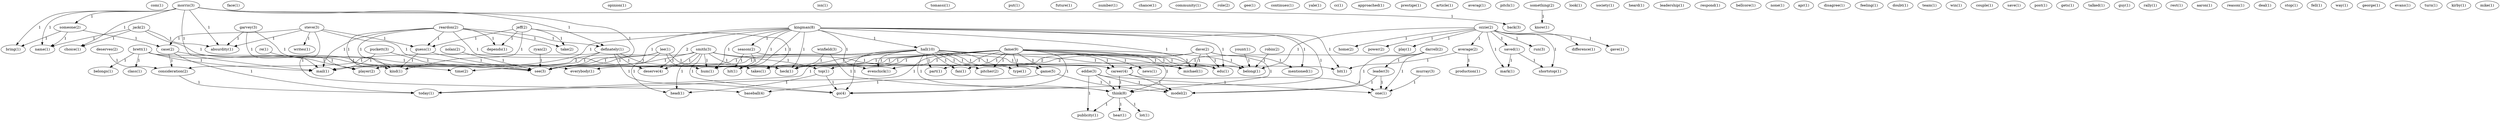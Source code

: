 digraph G {
  com [ label="com(1)" ];
  ozzie [ label="ozzie(1)" ];
  home [ label="home(2)" ];
  power [ label="power(2)" ];
  average [ label="average(2)" ];
  play [ label="play(1)" ];
  saved [ label="saved(1)" ];
  mark [ label="mark(1)" ];
  shortstop [ label="shortstop(1)" ];
  run [ label="run(3)" ];
  difference [ label="difference(1)" ];
  gave [ label="gave(1)" ];
  belong [ label="belong(1)" ];
  morris [ label="morris(3)" ];
  someone [ label="someone(2)" ];
  back [ label="back(3)" ];
  definately [ label="definately(1)" ];
  bring [ label="bring(1)" ];
  mail [ label="mail(1)" ];
  absurdity [ label="absurdity(1)" ];
  name [ label="name(1)" ];
  choice [ label="choice(1)" ];
  see [ label="see(3)" ];
  face [ label="face(1)" ];
  opinion [ label="opinion(1)" ];
  isn [ label="isn(1)" ];
  tomassi [ label="tomassi(1)" ];
  put [ label="put(1)" ];
  future [ label="future(1)" ];
  number [ label="number(1)" ];
  deserves [ label="deserves(2)" ];
  consideration [ label="consideration(2)" ];
  case [ label="case(2)" ];
  steve [ label="steve(3)" ];
  guess [ label="guess(1)" ];
  writes [ label="writes(1)" ];
  baseball [ label="baseball(4)" ];
  chance [ label="chance(1)" ];
  community [ label="community(1)" ];
  role [ label="role(2)" ];
  gee [ label="gee(1)" ];
  everybody [ label="everybody(1)" ];
  today [ label="today(1)" ];
  production [ label="production(1)" ];
  bit [ label="bit(1)" ];
  jeff [ label="jeff(2)" ];
  depends [ label="depends(1)" ];
  take [ label="take(2)" ];
  takes [ label="takes(1)" ];
  kind [ label="kind(1)" ];
  continues [ label="continues(1)" ];
  yale [ label="yale(1)" ];
  reardon [ label="reardon(1)" ];
  go [ label="go(4)" ];
  deserve [ label="deserve(4)" ];
  career [ label="career(4)" ];
  time [ label="time(2)" ];
  cc [ label="cc(1)" ];
  jack [ label="jack(2)" ];
  approached [ label="approached(1)" ];
  prestige [ label="prestige(1)" ];
  article [ label="article(1)" ];
  brett [ label="brett(1)" ];
  class [ label="class(1)" ];
  belongs [ label="belongs(1)" ];
  player [ label="player(2)" ];
  averag [ label="averag(1)" ];
  pitch [ label="pitch(1)" ];
  smith [ label="smith(3)" ];
  top [ label="top(1)" ];
  head [ label="head(1)" ];
  hum [ label="hum(1)" ];
  heck [ label="heck(1)" ];
  something [ label="something(2)" ];
  know [ label="know(1)" ];
  look [ label="look(1)" ];
  society [ label="society(1)" ];
  heard [ label="heard(1)" ];
  fame [ label="fame(9)" ];
  news [ label="news(1)" ];
  evenchick [ label="evenchick(1)" ];
  michael [ label="michael(1)" ];
  edu [ label="edu(1)" ];
  part [ label="part(1)" ];
  game [ label="game(5)" ];
  type [ label="type(1)" ];
  pitcher [ label="pitcher(2)" ];
  think [ label="think(8)" ];
  fan [ label="fan(1)" ];
  leadership [ label="leadership(1)" ];
  respond [ label="respond(1)" ];
  kingman [ label="kingman(8)" ];
  hall [ label="hall(10)" ];
  season [ label="season(2)" ];
  hit [ label="hit(1)" ];
  hit [ label="hit(1)" ];
  mentioned [ label="mentioned(1)" ];
  puckett [ label="puckett(3)" ];
  bellcore [ label="bellcore(1)" ];
  none [ label="none(1)" ];
  apr [ label="apr(1)" ];
  darrell [ label="darrell(2)" ];
  leader [ label="leader(3)" ];
  model [ label="model(2)" ];
  one [ label="one(1)" ];
  disagree [ label="disagree(1)" ];
  feeling [ label="feeling(1)" ];
  doubt [ label="doubt(1)" ];
  garvey [ label="garvey(3)" ];
  dave [ label="dave(1)" ];
  team [ label="team(1)" ];
  lee [ label="lee(1)" ];
  win [ label="win(1)" ];
  couple [ label="couple(1)" ];
  save [ label="save(1)" ];
  post [ label="post(1)" ];
  gets [ label="gets(1)" ];
  yount [ label="yount(1)" ];
  re [ label="re(1)" ];
  robin [ label="robin(2)" ];
  brett [ label="brett(1)" ];
  nolan [ label="nolan(2)" ];
  talked [ label="talked(1)" ];
  guy [ label="guy(1)" ];
  rally [ label="rally(1)" ];
  eddie [ label="eddie(3)" ];
  publicity [ label="publicity(1)" ];
  reardon [ label="reardon(2)" ];
  rest [ label="rest(1)" ];
  aaron [ label="aaron(1)" ];
  winfield [ label="winfield(3)" ];
  reason [ label="reason(1)" ];
  murray [ label="murray(3)" ];
  ryan [ label="ryan(2)" ];
  deal [ label="deal(1)" ];
  stop [ label="stop(1)" ];
  fell [ label="fell(1)" ];
  way [ label="way(1)" ];
  ozzie [ label="ozzie(2)" ];
  lee [ label="lee(1)" ];
  george [ label="george(1)" ];
  evans [ label="evans(1)" ];
  turn [ label="turn(1)" ];
  hear [ label="hear(1)" ];
  lot [ label="lot(1)" ];
  kirby [ label="kirby(1)" ];
  mike [ label="mike(1)" ];
  dave [ label="dave(2)" ];
  ozzie -> home [ label="1" ];
  ozzie -> power [ label="1" ];
  ozzie -> average [ label="1" ];
  ozzie -> play [ label="1" ];
  ozzie -> saved [ label="1" ];
  ozzie -> mark [ label="1" ];
  ozzie -> shortstop [ label="1" ];
  ozzie -> run [ label="1" ];
  ozzie -> difference [ label="1" ];
  ozzie -> gave [ label="1" ];
  ozzie -> belong [ label="1" ];
  morris -> someone [ label="1" ];
  morris -> back [ label="1" ];
  morris -> definately [ label="1" ];
  morris -> bring [ label="1" ];
  morris -> mail [ label="1" ];
  morris -> absurdity [ label="1" ];
  morris -> name [ label="1" ];
  morris -> choice [ label="1" ];
  morris -> see [ label="1" ];
  deserves -> consideration [ label="1" ];
  someone -> case [ label="1" ];
  someone -> bring [ label="1" ];
  someone -> name [ label="1" ];
  steve -> case [ label="1" ];
  steve -> guess [ label="1" ];
  steve -> absurdity [ label="1" ];
  steve -> writes [ label="1" ];
  steve -> baseball [ label="1" ];
  steve -> see [ label="1" ];
  case -> consideration [ label="1" ];
  case -> everybody [ label="1" ];
  case -> today [ label="1" ];
  average -> production [ label="1" ];
  average -> bit [ label="1" ];
  jeff -> depends [ label="1" ];
  jeff -> take [ label="1" ];
  jeff -> guess [ label="1" ];
  jeff -> takes [ label="1" ];
  jeff -> kind [ label="1" ];
  reardon -> definately [ label="1" ];
  reardon -> depends [ label="1" ];
  reardon -> take [ label="1" ];
  reardon -> guess [ label="1" ];
  reardon -> mail [ label="1" ];
  reardon -> takes [ label="1" ];
  reardon -> kind [ label="1" ];
  saved -> mark [ label="1" ];
  saved -> shortstop [ label="1" ];
  definately -> consideration [ label="1" ];
  definately -> go [ label="1" ];
  definately -> deserve [ label="1" ];
  definately -> career [ label="1" ];
  definately -> time [ label="1" ];
  jack -> absurdity [ label="1" ];
  jack -> name [ label="1" ];
  jack -> choice [ label="1" ];
  jack -> see [ label="1" ];
  consideration -> today [ label="1" ];
  brett -> class [ label="1" ];
  brett -> belongs [ label="1" ];
  brett -> mail [ label="1" ];
  brett -> player [ label="1" ];
  smith -> top [ label="1" ];
  smith -> go [ label="1" ];
  smith -> deserve [ label="1" ];
  smith -> mail [ label="2" ];
  smith -> head [ label="1" ];
  smith -> hum [ label="1" ];
  smith -> belong [ label="1" ];
  smith -> heck [ label="1" ];
  smith -> see [ label="1" ];
  something -> know [ label="1" ];
  fame -> news [ label="1" ];
  fame -> top [ label="1" ];
  fame -> everybody [ label="1" ];
  fame -> go [ label="1" ];
  fame -> evenchick [ label="1" ];
  fame -> michael [ label="1" ];
  fame -> edu [ label="1" ];
  fame -> part [ label="1" ];
  fame -> career [ label="1" ];
  fame -> takes [ label="1" ];
  fame -> today [ label="1" ];
  fame -> game [ label="1" ];
  fame -> belong [ label="1" ];
  fame -> player [ label="1" ];
  fame -> type [ label="1" ];
  fame -> pitcher [ label="1" ];
  fame -> think [ label="1" ];
  fame -> fan [ label="1" ];
  guess -> see [ label="1" ];
  guess -> kind [ label="1" ];
  top -> go [ label="1" ];
  top -> head [ label="1" ];
  kingman -> hall [ label="1" ];
  kingman -> go [ label="1" ];
  kingman -> evenchick [ label="1" ];
  kingman -> deserve [ label="2" ];
  kingman -> season [ label="1" ];
  kingman -> mail [ label="1" ];
  kingman -> michael [ label="1" ];
  kingman -> edu [ label="1" ];
  kingman -> bit [ label="1" ];
  kingman -> hit [ label="1" ];
  kingman -> hum [ label="1" ];
  kingman -> heck [ label="1" ];
  kingman -> hit [ label="1" ];
  kingman -> see [ label="1" ];
  kingman -> mentioned [ label="1" ];
  puckett -> mail [ label="1" ];
  puckett -> see [ label="1" ];
  hall -> go [ label="1" ];
  hall -> evenchick [ label="1" ];
  hall -> michael [ label="1" ];
  hall -> edu [ label="1" ];
  hall -> part [ label="1" ];
  hall -> career [ label="1" ];
  hall -> takes [ label="1" ];
  hall -> today [ label="1" ];
  hall -> game [ label="1" ];
  hall -> belong [ label="1" ];
  hall -> player [ label="1" ];
  hall -> type [ label="1" ];
  hall -> pitcher [ label="1" ];
  hall -> see [ label="1" ];
  hall -> think [ label="1" ];
  hall -> fan [ label="1" ];
  darrell -> leader [ label="1" ];
  darrell -> career [ label="1" ];
  darrell -> model [ label="1" ];
  darrell -> one [ label="1" ];
  season -> bit [ label="1" ];
  season -> hit [ label="1" ];
  season -> hit [ label="1" ];
  garvey -> mail [ label="1" ];
  garvey -> absurdity [ label="1" ];
  garvey -> see [ label="1" ];
  dave -> michael [ label="1" ];
  dave -> edu [ label="1" ];
  dave -> hum [ label="2" ];
  dave -> heck [ label="2" ];
  dave -> think [ label="1" ];
  dave -> mentioned [ label="1" ];
  lee -> head [ label="1" ];
  lee -> hum [ label="1" ];
  lee -> heck [ label="1" ];
  lee -> see [ label="1" ];
  leader -> model [ label="1" ];
  leader -> one [ label="1" ];
  yount -> belong [ label="1" ];
  re -> time [ label="1" ];
  robin -> belong [ label="1" ];
  brett -> player [ label="1" ];
  career -> model [ label="1" ];
  career -> one [ label="1" ];
  career -> think [ label="1" ];
  nolan -> see [ label="1" ];
  eddie -> model [ label="1" ];
  eddie -> one [ label="1" ];
  eddie -> think [ label="1" ];
  eddie -> publicity [ label="1" ];
  reardon -> kind [ label="1" ];
  winfield -> heck [ label="1" ];
  winfield -> think [ label="1" ];
  game -> model [ label="1" ];
  game -> baseball [ label="1" ];
  murray -> one [ label="1" ];
  ryan -> see [ label="1" ];
  lee -> see [ label="1" ];
  think -> hear [ label="1" ];
  think -> lot [ label="1" ];
  think -> publicity [ label="1" ];
}

